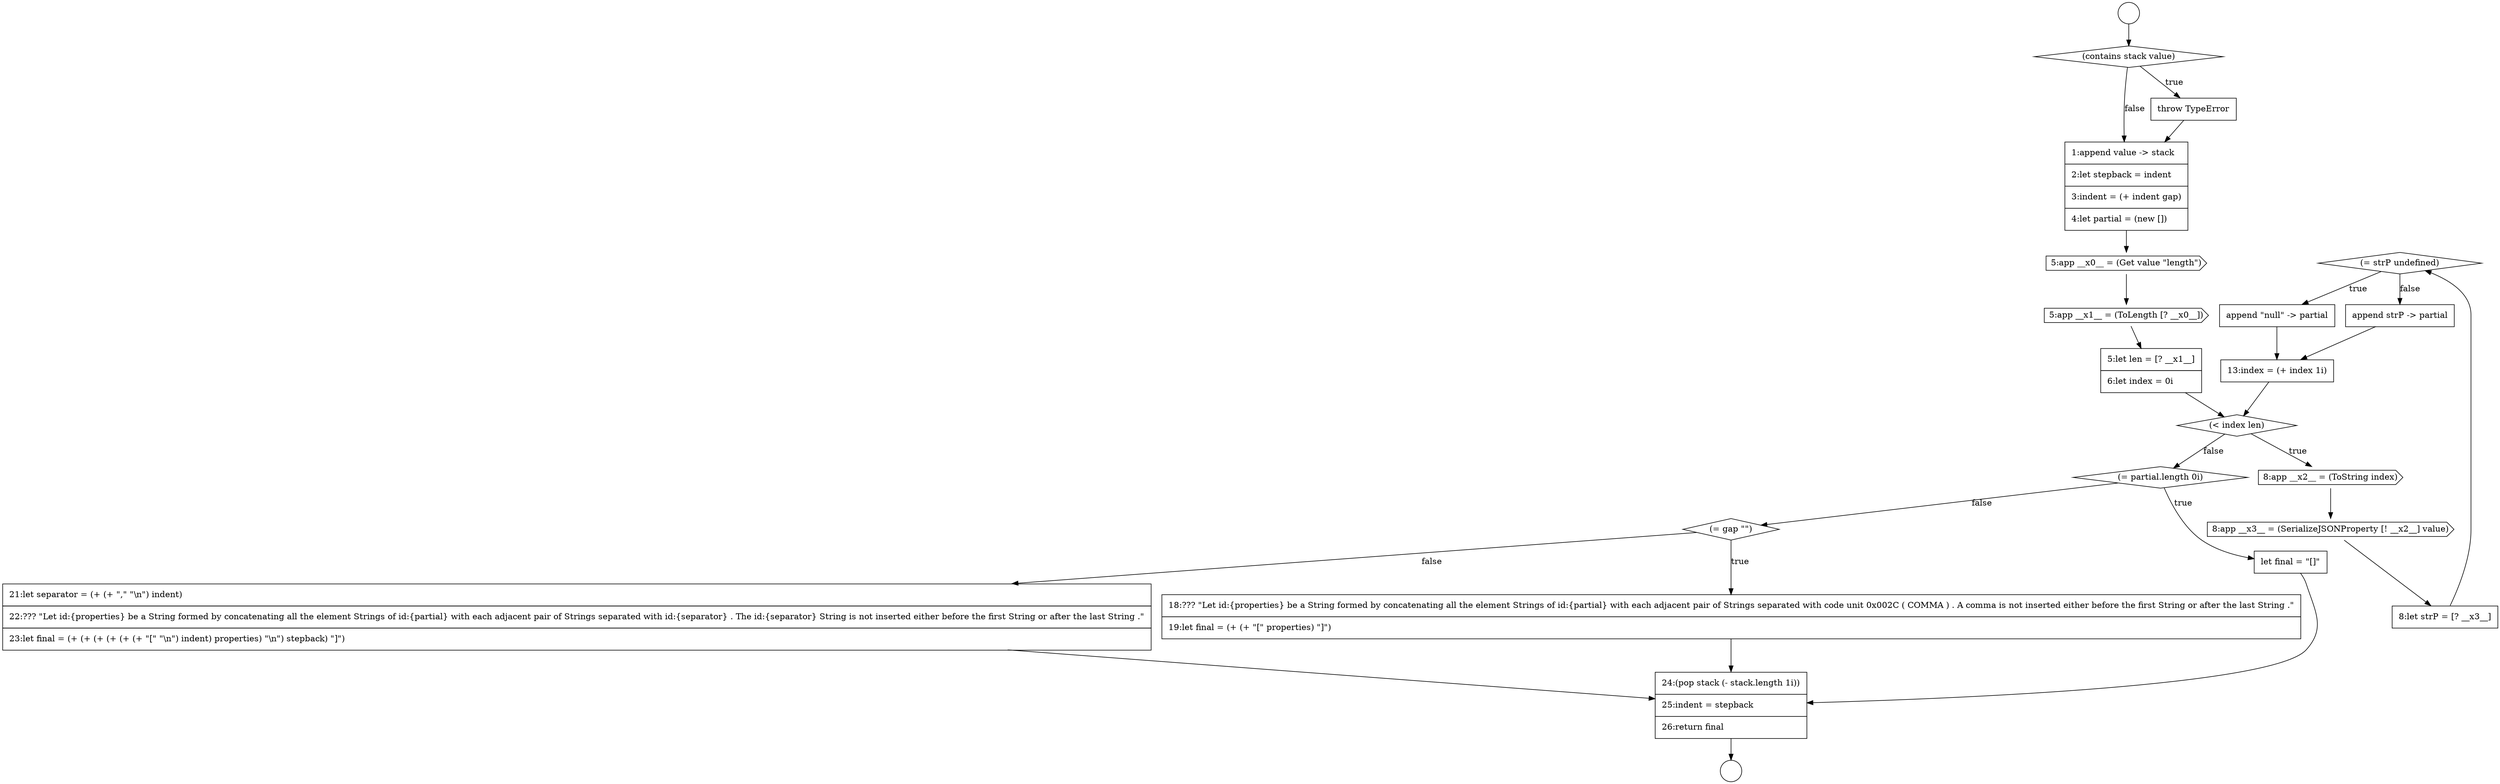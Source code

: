 digraph {
  node16261 [shape=diamond, label=<<font color="black">(= strP undefined)</font>> color="black" fillcolor="white" style=filled]
  node16268 [shape=none, margin=0, label=<<font color="black">
    <table border="0" cellborder="1" cellspacing="0" cellpadding="10">
      <tr><td align="left">18:??? &quot;Let id:{properties} be a String formed by concatenating all the element Strings of id:{partial} with each adjacent pair of Strings separated with code unit 0x002C ( COMMA ) . A comma is not inserted either before the first String or after the last String .&quot;</td></tr>
      <tr><td align="left">19:let final = (+ (+ &quot;[&quot; properties) &quot;]&quot;)</td></tr>
    </table>
  </font>> color="black" fillcolor="white" style=filled]
  node16251 [shape=diamond, label=<<font color="black">(contains stack value)</font>> color="black" fillcolor="white" style=filled]
  node16255 [shape=cds, label=<<font color="black">5:app __x1__ = (ToLength [? __x0__])</font>> color="black" fillcolor="white" style=filled]
  node16252 [shape=none, margin=0, label=<<font color="black">
    <table border="0" cellborder="1" cellspacing="0" cellpadding="10">
      <tr><td align="left">throw TypeError</td></tr>
    </table>
  </font>> color="black" fillcolor="white" style=filled]
  node16269 [shape=none, margin=0, label=<<font color="black">
    <table border="0" cellborder="1" cellspacing="0" cellpadding="10">
      <tr><td align="left">21:let separator = (+ (+ &quot;,&quot; &quot;\n&quot;) indent)</td></tr>
      <tr><td align="left">22:??? &quot;Let id:{properties} be a String formed by concatenating all the element Strings of id:{partial} with each adjacent pair of Strings separated with id:{separator} . The id:{separator} String is not inserted either before the first String or after the last String .&quot;</td></tr>
      <tr><td align="left">23:let final = (+ (+ (+ (+ (+ (+ &quot;[&quot; &quot;\n&quot;) indent) properties) &quot;\n&quot;) stepback) &quot;]&quot;)</td></tr>
    </table>
  </font>> color="black" fillcolor="white" style=filled]
  node16258 [shape=cds, label=<<font color="black">8:app __x2__ = (ToString index)</font>> color="black" fillcolor="white" style=filled]
  node16263 [shape=none, margin=0, label=<<font color="black">
    <table border="0" cellborder="1" cellspacing="0" cellpadding="10">
      <tr><td align="left">append strP -&gt; partial</td></tr>
    </table>
  </font>> color="black" fillcolor="white" style=filled]
  node16270 [shape=none, margin=0, label=<<font color="black">
    <table border="0" cellborder="1" cellspacing="0" cellpadding="10">
      <tr><td align="left">24:(pop stack (- stack.length 1i))</td></tr>
      <tr><td align="left">25:indent = stepback</td></tr>
      <tr><td align="left">26:return final</td></tr>
    </table>
  </font>> color="black" fillcolor="white" style=filled]
  node16253 [shape=none, margin=0, label=<<font color="black">
    <table border="0" cellborder="1" cellspacing="0" cellpadding="10">
      <tr><td align="left">1:append value -&gt; stack</td></tr>
      <tr><td align="left">2:let stepback = indent</td></tr>
      <tr><td align="left">3:indent = (+ indent gap)</td></tr>
      <tr><td align="left">4:let partial = (new [])</td></tr>
    </table>
  </font>> color="black" fillcolor="white" style=filled]
  node16266 [shape=none, margin=0, label=<<font color="black">
    <table border="0" cellborder="1" cellspacing="0" cellpadding="10">
      <tr><td align="left">let final = &quot;[]&quot;</td></tr>
    </table>
  </font>> color="black" fillcolor="white" style=filled]
  node16249 [shape=circle label=" " color="black" fillcolor="white" style=filled]
  node16262 [shape=none, margin=0, label=<<font color="black">
    <table border="0" cellborder="1" cellspacing="0" cellpadding="10">
      <tr><td align="left">append &quot;null&quot; -&gt; partial</td></tr>
    </table>
  </font>> color="black" fillcolor="white" style=filled]
  node16250 [shape=circle label=" " color="black" fillcolor="white" style=filled]
  node16259 [shape=cds, label=<<font color="black">8:app __x3__ = (SerializeJSONProperty [! __x2__] value)</font>> color="black" fillcolor="white" style=filled]
  node16264 [shape=none, margin=0, label=<<font color="black">
    <table border="0" cellborder="1" cellspacing="0" cellpadding="10">
      <tr><td align="left">13:index = (+ index 1i)</td></tr>
    </table>
  </font>> color="black" fillcolor="white" style=filled]
  node16265 [shape=diamond, label=<<font color="black">(= partial.length 0i)</font>> color="black" fillcolor="white" style=filled]
  node16260 [shape=none, margin=0, label=<<font color="black">
    <table border="0" cellborder="1" cellspacing="0" cellpadding="10">
      <tr><td align="left">8:let strP = [? __x3__]</td></tr>
    </table>
  </font>> color="black" fillcolor="white" style=filled]
  node16257 [shape=diamond, label=<<font color="black">(&lt; index len)</font>> color="black" fillcolor="white" style=filled]
  node16267 [shape=diamond, label=<<font color="black">(= gap &quot;&quot;)</font>> color="black" fillcolor="white" style=filled]
  node16256 [shape=none, margin=0, label=<<font color="black">
    <table border="0" cellborder="1" cellspacing="0" cellpadding="10">
      <tr><td align="left">5:let len = [? __x1__]</td></tr>
      <tr><td align="left">6:let index = 0i</td></tr>
    </table>
  </font>> color="black" fillcolor="white" style=filled]
  node16254 [shape=cds, label=<<font color="black">5:app __x0__ = (Get value &quot;length&quot;)</font>> color="black" fillcolor="white" style=filled]
  node16253 -> node16254 [ color="black"]
  node16254 -> node16255 [ color="black"]
  node16261 -> node16262 [label=<<font color="black">true</font>> color="black"]
  node16261 -> node16263 [label=<<font color="black">false</font>> color="black"]
  node16251 -> node16252 [label=<<font color="black">true</font>> color="black"]
  node16251 -> node16253 [label=<<font color="black">false</font>> color="black"]
  node16270 -> node16250 [ color="black"]
  node16266 -> node16270 [ color="black"]
  node16249 -> node16251 [ color="black"]
  node16269 -> node16270 [ color="black"]
  node16256 -> node16257 [ color="black"]
  node16259 -> node16260 [ color="black"]
  node16268 -> node16270 [ color="black"]
  node16267 -> node16268 [label=<<font color="black">true</font>> color="black"]
  node16267 -> node16269 [label=<<font color="black">false</font>> color="black"]
  node16262 -> node16264 [ color="black"]
  node16257 -> node16258 [label=<<font color="black">true</font>> color="black"]
  node16257 -> node16265 [label=<<font color="black">false</font>> color="black"]
  node16265 -> node16266 [label=<<font color="black">true</font>> color="black"]
  node16265 -> node16267 [label=<<font color="black">false</font>> color="black"]
  node16252 -> node16253 [ color="black"]
  node16263 -> node16264 [ color="black"]
  node16255 -> node16256 [ color="black"]
  node16260 -> node16261 [ color="black"]
  node16258 -> node16259 [ color="black"]
  node16264 -> node16257 [ color="black"]
}
